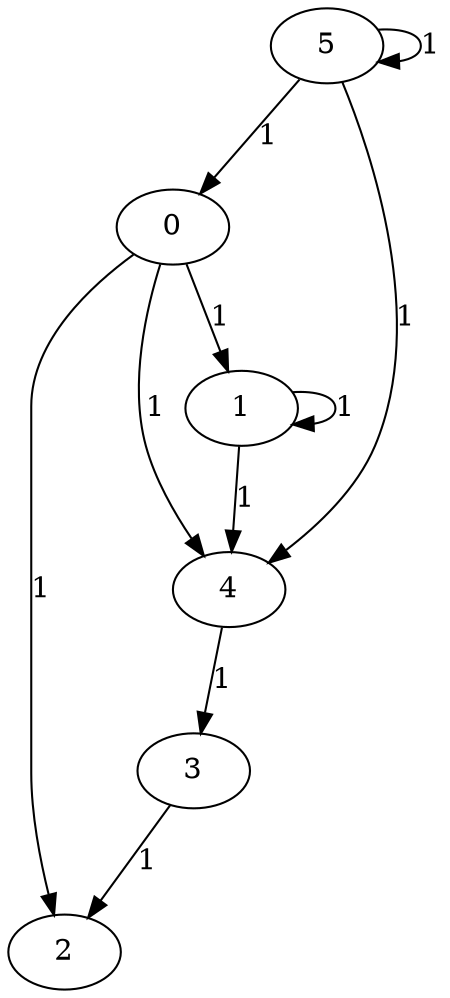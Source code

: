 digraph G {
0 -> 1 [label = "1"];
0 -> 2 [label = "1"];
0 -> 4 [label = "1"];
1 -> 1 [label = "1"];
1 -> 4 [label = "1"];
3 -> 2 [label = "1"];
4 -> 3 [label = "1"];
5 -> 0 [label = "1"];
5 -> 4 [label = "1"];
5 -> 5 [label = "1"];}